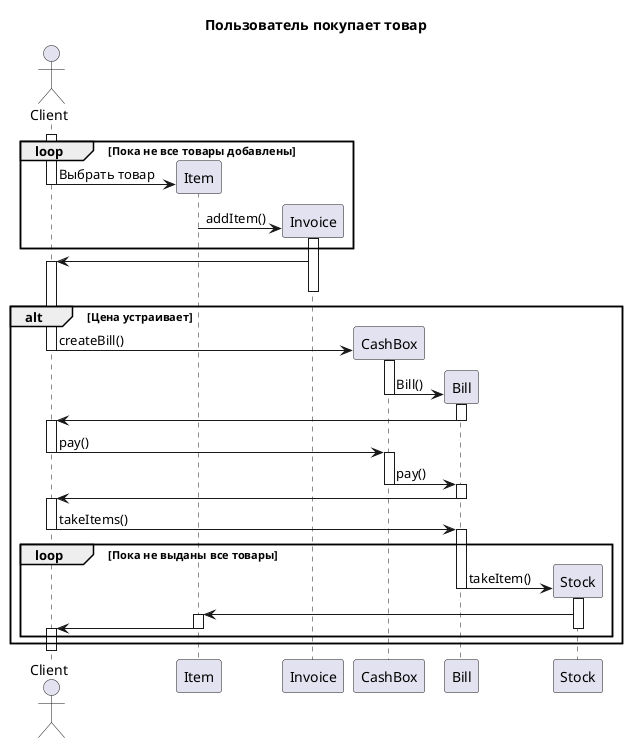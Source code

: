 @startuml

title Пользователь покупает товар

actor Client
participant Item
participant Invoice
participant CashBox
participant Bill
participant Stock

activate Client
create Item
loop Пока не все товары добавлены
    Client -> Item : Выбрать товар
    deactivate Client
    create Invoice
    Item -> Invoice : addItem()
    activate Invoice
end
Client <- Invoice
activate Client
deactivate Invoice
alt Цена устраивает
    create CashBox
    Client -> CashBox : createBill()
    deactivate Client
    activate CashBox
    create Bill
    CashBox -> Bill : Bill()
    deactivate CashBox
    activate Bill
    Client <- Bill
    deactivate Bill
    activate Client
    Client -> CashBox : pay()
    deactivate Client
    activate CashBox
    CashBox -> Bill : pay()
    deactivate CashBox
    activate Bill
    Client <- Bill
    deactivate Bill
    activate Client
    Client -> Bill : takeItems()
    deactivate Client
    activate Bill
    create Stock
    loop Пока не выданы все товары
        Bill -> Stock : takeItem()
        deactivate Bill
        activate Stock
        Item <- Stock
        activate Item
        Client <- Item
        deactivate Item
        deactivate Stock
        activate Client
    end
end

deactivate Client


@enduml